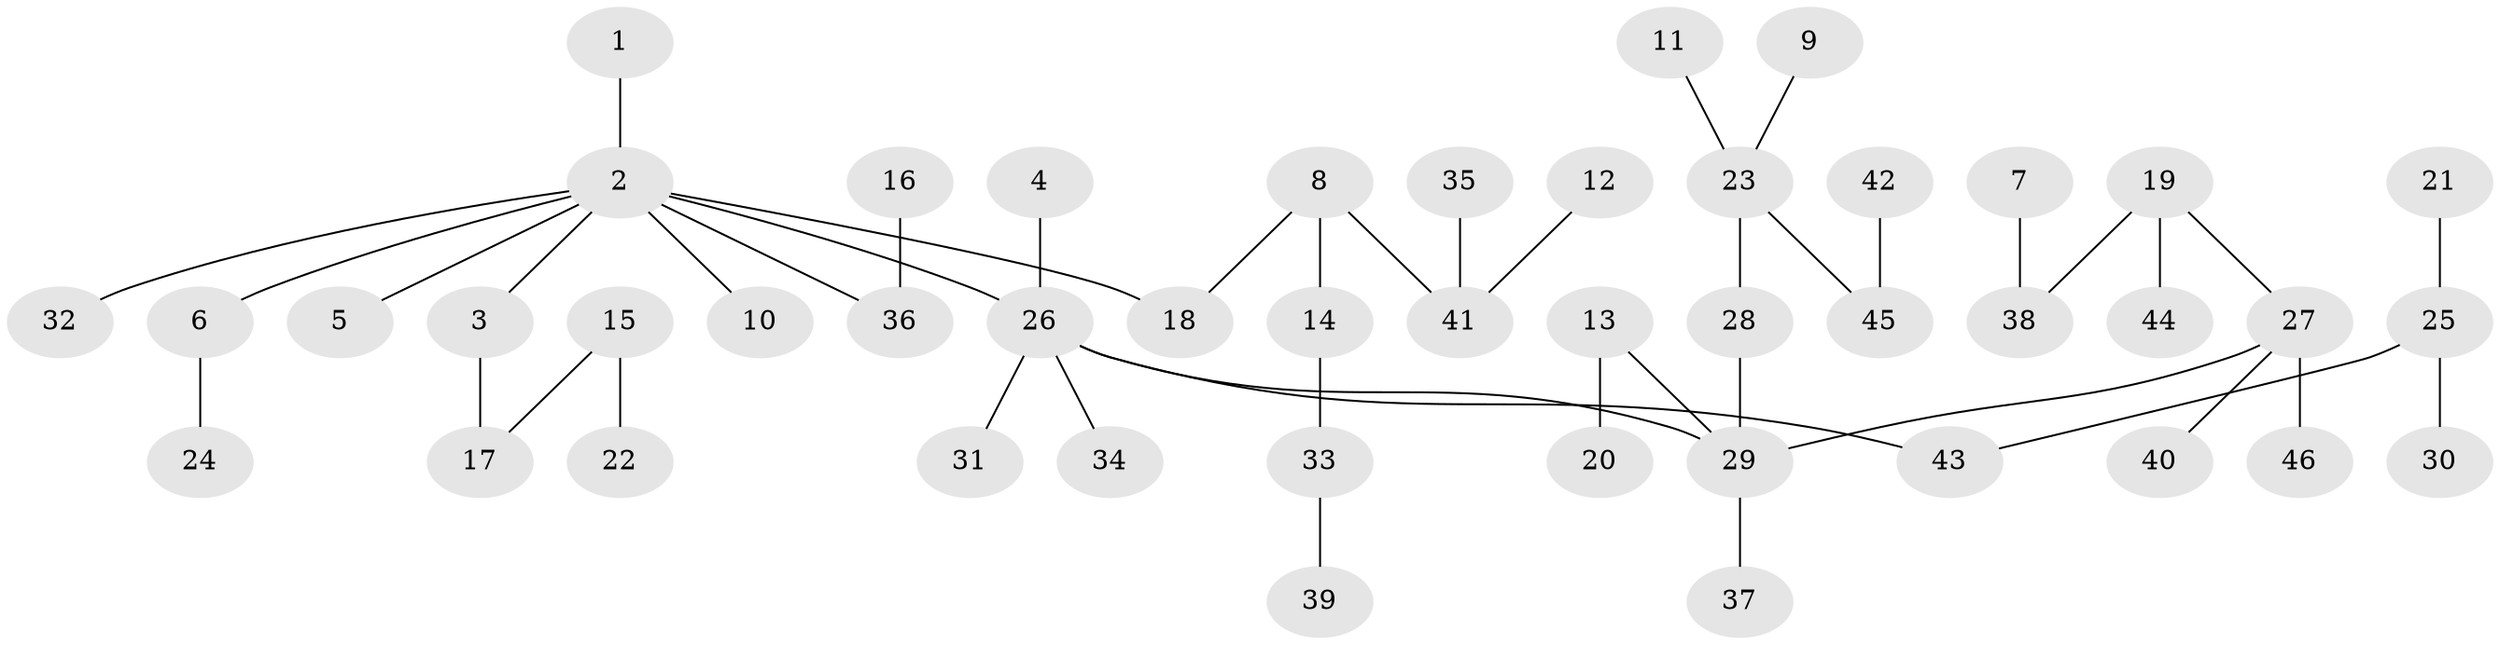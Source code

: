 // original degree distribution, {9: 0.010869565217391304, 1: 0.5, 2: 0.2717391304347826, 6: 0.021739130434782608, 7: 0.010869565217391304, 3: 0.13043478260869565, 4: 0.03260869565217391, 5: 0.021739130434782608}
// Generated by graph-tools (version 1.1) at 2025/50/03/09/25 03:50:17]
// undirected, 46 vertices, 45 edges
graph export_dot {
graph [start="1"]
  node [color=gray90,style=filled];
  1;
  2;
  3;
  4;
  5;
  6;
  7;
  8;
  9;
  10;
  11;
  12;
  13;
  14;
  15;
  16;
  17;
  18;
  19;
  20;
  21;
  22;
  23;
  24;
  25;
  26;
  27;
  28;
  29;
  30;
  31;
  32;
  33;
  34;
  35;
  36;
  37;
  38;
  39;
  40;
  41;
  42;
  43;
  44;
  45;
  46;
  1 -- 2 [weight=1.0];
  2 -- 3 [weight=1.0];
  2 -- 5 [weight=1.0];
  2 -- 6 [weight=1.0];
  2 -- 10 [weight=1.0];
  2 -- 18 [weight=1.0];
  2 -- 26 [weight=1.0];
  2 -- 32 [weight=1.0];
  2 -- 36 [weight=1.0];
  3 -- 17 [weight=1.0];
  4 -- 26 [weight=1.0];
  6 -- 24 [weight=1.0];
  7 -- 38 [weight=1.0];
  8 -- 14 [weight=1.0];
  8 -- 18 [weight=1.0];
  8 -- 41 [weight=1.0];
  9 -- 23 [weight=1.0];
  11 -- 23 [weight=1.0];
  12 -- 41 [weight=1.0];
  13 -- 20 [weight=1.0];
  13 -- 29 [weight=1.0];
  14 -- 33 [weight=1.0];
  15 -- 17 [weight=1.0];
  15 -- 22 [weight=1.0];
  16 -- 36 [weight=1.0];
  19 -- 27 [weight=1.0];
  19 -- 38 [weight=1.0];
  19 -- 44 [weight=1.0];
  21 -- 25 [weight=1.0];
  23 -- 28 [weight=1.0];
  23 -- 45 [weight=1.0];
  25 -- 30 [weight=1.0];
  25 -- 43 [weight=1.0];
  26 -- 29 [weight=1.0];
  26 -- 31 [weight=1.0];
  26 -- 34 [weight=1.0];
  26 -- 43 [weight=1.0];
  27 -- 29 [weight=1.0];
  27 -- 40 [weight=1.0];
  27 -- 46 [weight=1.0];
  28 -- 29 [weight=1.0];
  29 -- 37 [weight=1.0];
  33 -- 39 [weight=1.0];
  35 -- 41 [weight=1.0];
  42 -- 45 [weight=1.0];
}
